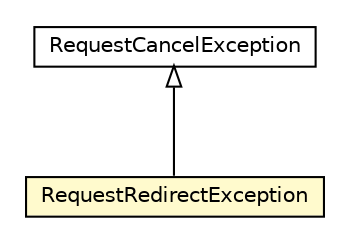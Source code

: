 #!/usr/local/bin/dot
#
# Class diagram 
# Generated by UMLGraph version R5_6-24-gf6e263 (http://www.umlgraph.org/)
#

digraph G {
	edge [fontname="Helvetica",fontsize=10,labelfontname="Helvetica",labelfontsize=10];
	node [fontname="Helvetica",fontsize=10,shape=plaintext];
	nodesep=0.25;
	ranksep=0.5;
	// io.reinert.requestor.core.RequestCancelException
	c65104 [label=<<table title="io.reinert.requestor.core.RequestCancelException" border="0" cellborder="1" cellspacing="0" cellpadding="2" port="p" href="../core/RequestCancelException.html">
		<tr><td><table border="0" cellspacing="0" cellpadding="1">
<tr><td align="center" balign="center"> RequestCancelException </td></tr>
		</table></td></tr>
		</table>>, URL="../core/RequestCancelException.html", fontname="Helvetica", fontcolor="black", fontsize=10.0];
	// io.reinert.requestor.java.RequestRedirectException
	c65191 [label=<<table title="io.reinert.requestor.java.RequestRedirectException" border="0" cellborder="1" cellspacing="0" cellpadding="2" port="p" bgcolor="lemonChiffon" href="./RequestRedirectException.html">
		<tr><td><table border="0" cellspacing="0" cellpadding="1">
<tr><td align="center" balign="center"> RequestRedirectException </td></tr>
		</table></td></tr>
		</table>>, URL="./RequestRedirectException.html", fontname="Helvetica", fontcolor="black", fontsize=10.0];
	//io.reinert.requestor.java.RequestRedirectException extends io.reinert.requestor.core.RequestCancelException
	c65104:p -> c65191:p [dir=back,arrowtail=empty];
}

